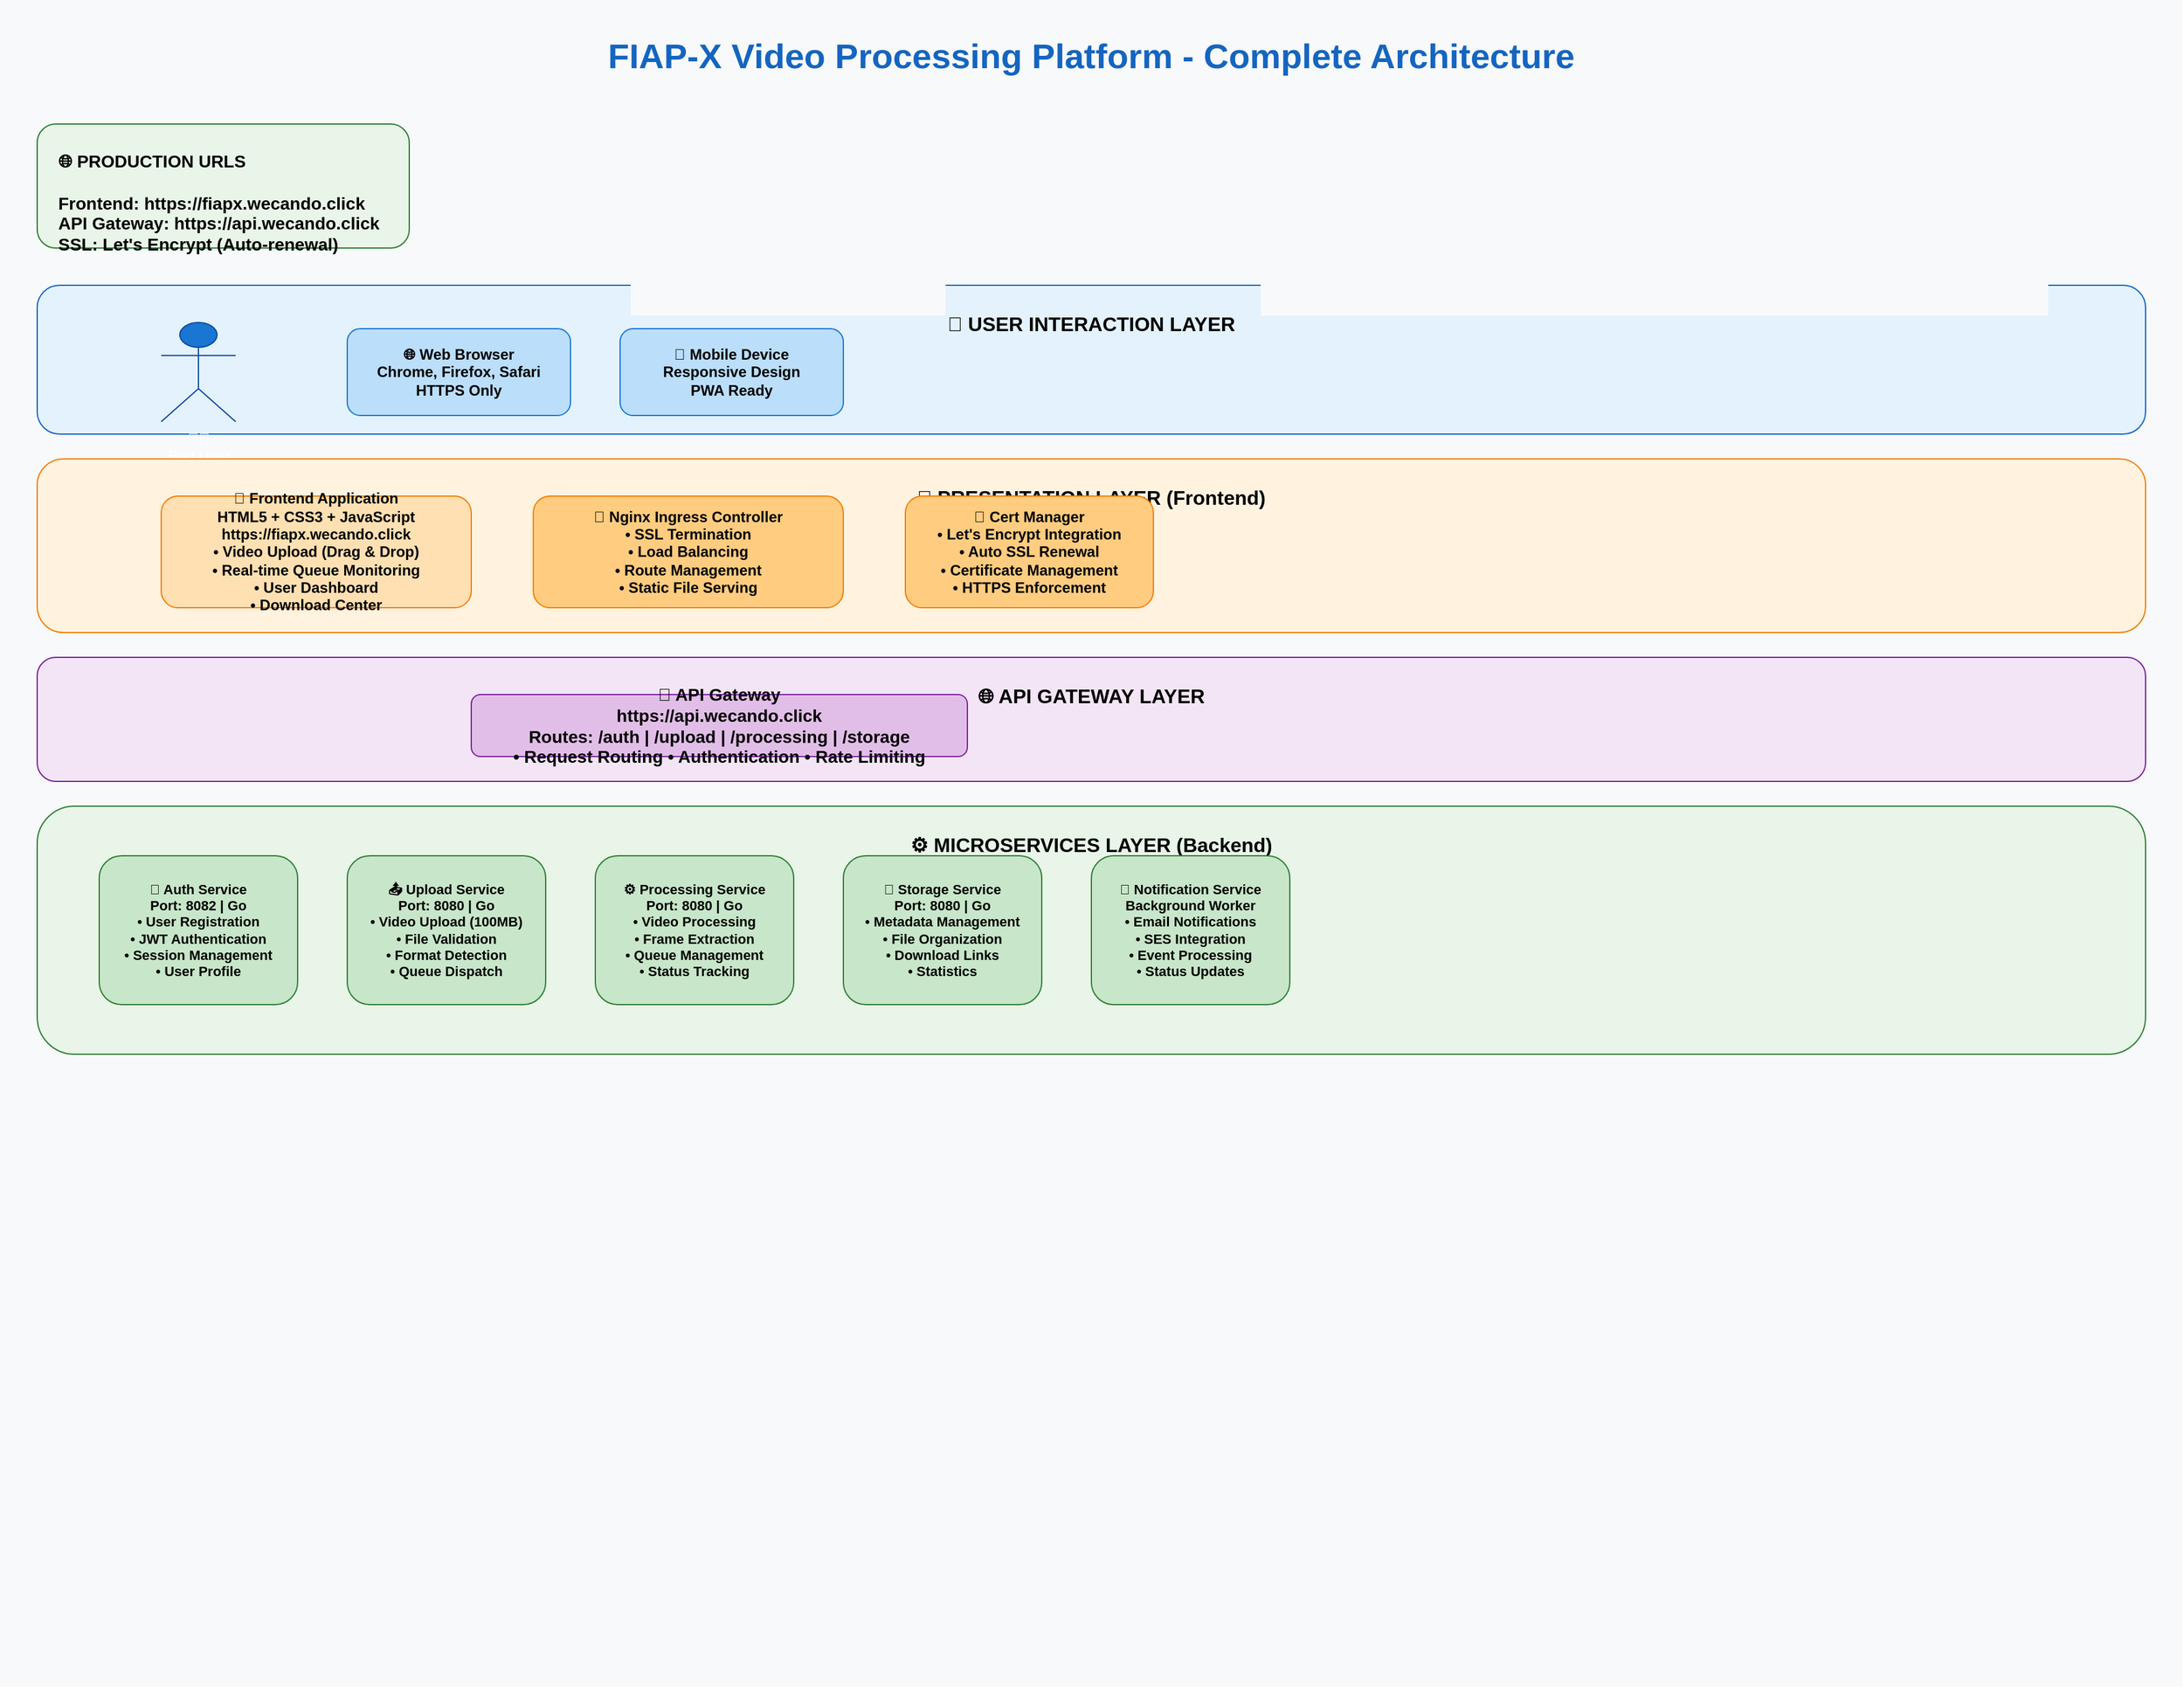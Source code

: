 <?xml version="1.0" encoding="UTF-8"?>
<mxfile version="24.6.4">
  <diagram name="FIAP-X Platform Architecture" id="fiapx-complete-architecture">
    <mxGraphModel dx="2200" dy="1400" grid="1" gridSize="10" guides="1" tooltips="1" connect="1" arrows="1" fold="1" page="1" pageScale="1" pageWidth="1800" pageHeight="1400" math="0" shadow="0">
      <root>
        <mxCell id="0" />
        <mxCell id="1" parent="0" />
        
        <!-- Background -->
        <mxCell id="background" value="" style="rounded=0;whiteSpace=wrap;html=1;fillColor=#f8f9fa;strokeColor=none;" vertex="1" parent="1">
          <mxGeometry x="20" y="20" width="1760" height="1360" as="geometry" />
        </mxCell>

        <!-- Title -->
        <mxCell id="title" value="FIAP-X Video Processing Platform - Complete Architecture" style="text;html=1;strokeColor=none;fillColor=none;align=center;verticalAlign=middle;whiteSpace=wrap;rounded=0;fontSize=28;fontStyle=1;fontColor=#1565C0;" vertex="1" parent="1">
          <mxGeometry x="300" y="40" width="1200" height="50" as="geometry" />
        </mxCell>

        <!-- Production URLs Box -->
        <mxCell id="urlsBox" value="🌐 PRODUCTION URLS&#xa;&#xa;Frontend: https://fiapx.wecando.click&#xa;API Gateway: https://api.wecando.click&#xa;SSL: Let's Encrypt (Auto-renewal)" style="rounded=1;whiteSpace=wrap;html=1;fillColor=#E8F5E8;strokeColor=#2E7D32;fontSize=14;fontStyle=1;align=left;verticalAlign=top;spacingLeft=15;spacingTop=15;" vertex="1" parent="1">
          <mxGeometry x="50" y="120" width="300" height="100" as="geometry" />
        </mxCell>

        <!-- USER LAYER -->
        <mxCell id="userLayer" value="👤 USER INTERACTION LAYER" style="rounded=1;whiteSpace=wrap;html=1;fillColor=#E3F2FD;strokeColor=#1565C0;fontSize=16;fontStyle=1;verticalAlign=top;spacingTop=15;" vertex="1" parent="1">
          <mxGeometry x="50" y="250" width="1700" height="120" as="geometry" />
        </mxCell>
        
        <mxCell id="endUser" value="👨‍💻&#xa;End User" style="shape=umlActor;verticalLabelPosition=bottom;verticalAlign=top;html=1;outlineConnect=0;fillColor=#1976D2;strokeColor=#0D47A1;fontColor=#FFFFFF;fontSize=12;" vertex="1" parent="1">
          <mxGeometry x="150" y="280" width="60" height="80" as="geometry" />
        </mxCell>
        
        <mxCell id="webBrowser" value="🌐 Web Browser&#xa;Chrome, Firefox, Safari&#xa;HTTPS Only" style="rounded=1;whiteSpace=wrap;html=1;fillColor=#BBDEFB;strokeColor=#1976D2;fontSize=12;fontStyle=1;" vertex="1" parent="1">
          <mxGeometry x="300" y="285" width="180" height="70" as="geometry" />
        </mxCell>

        <mxCell id="mobileDevice" value="📱 Mobile Device&#xa;Responsive Design&#xa;PWA Ready" style="rounded=1;whiteSpace=wrap;html=1;fillColor=#BBDEFB;strokeColor=#1976D2;fontSize=12;fontStyle=1;" vertex="1" parent="1">
          <mxGeometry x="520" y="285" width="180" height="70" as="geometry" />
        </mxCell>

        <!-- PRESENTATION LAYER -->
        <mxCell id="presentationLayer" value="🎨 PRESENTATION LAYER (Frontend)" style="rounded=1;whiteSpace=wrap;html=1;fillColor=#FFF3E0;strokeColor=#F57C00;fontSize=16;fontStyle=1;verticalAlign=top;spacingTop=15;" vertex="1" parent="1">
          <mxGeometry x="50" y="390" width="1700" height="140" as="geometry" />
        </mxCell>
        
        <mxCell id="frontendApp" value="🎯 Frontend Application&#xa;HTML5 + CSS3 + JavaScript&#xa;https://fiapx.wecando.click&#xa;• Video Upload (Drag &amp; Drop)&#xa;• Real-time Queue Monitoring&#xa;• User Dashboard&#xa;• Download Center" style="rounded=1;whiteSpace=wrap;html=1;fillColor=#FFE0B2;strokeColor=#F57C00;fontSize=12;fontStyle=1;" vertex="1" parent="1">
          <mxGeometry x="150" y="420" width="250" height="90" as="geometry" />
        </mxCell>
        
        <mxCell id="nginxIngress" value="🔧 Nginx Ingress Controller&#xa;• SSL Termination&#xa;• Load Balancing&#xa;• Route Management&#xa;• Static File Serving" style="rounded=1;whiteSpace=wrap;html=1;fillColor=#FFCC80;strokeColor=#F57C00;fontSize=12;fontStyle=1;" vertex="1" parent="1">
          <mxGeometry x="450" y="420" width="250" height="90" as="geometry" />
        </mxCell>

        <mxCell id="certManager" value="🔐 Cert Manager&#xa;• Let's Encrypt Integration&#xa;• Auto SSL Renewal&#xa;• Certificate Management&#xa;• HTTPS Enforcement" style="rounded=1;whiteSpace=wrap;html=1;fillColor=#FFCC80;strokeColor=#F57C00;fontSize=12;fontStyle=1;" vertex="1" parent="1">
          <mxGeometry x="750" y="420" width="200" height="90" as="geometry" />
        </mxCell>

        <!-- API GATEWAY LAYER -->
        <mxCell id="gatewayLayer" value="🌐 API GATEWAY LAYER" style="rounded=1;whiteSpace=wrap;html=1;fillColor=#F3E5F5;strokeColor=#7B1FA2;fontSize=16;fontStyle=1;verticalAlign=top;spacingTop=15;" vertex="1" parent="1">
          <mxGeometry x="50" y="550" width="1700" height="100" as="geometry" />
        </mxCell>
        
        <mxCell id="apiGateway" value="🔗 API Gateway&#xa;https://api.wecando.click&#xa;Routes: /auth | /upload | /processing | /storage&#xa;• Request Routing • Authentication • Rate Limiting" style="rounded=1;whiteSpace=wrap;html=1;fillColor=#E1BEE7;strokeColor=#7B1FA2;fontSize=14;fontStyle=1;" vertex="1" parent="1">
          <mxGeometry x="400" y="580" width="400" height="50" as="geometry" />
        </mxCell>

        <!-- MICROSERVICES LAYER -->
        <mxCell id="microservicesLayer" value="⚙️ MICROSERVICES LAYER (Backend)" style="rounded=1;whiteSpace=wrap;html=1;fillColor=#E8F5E8;strokeColor=#2E7D32;fontSize=16;fontStyle=1;verticalAlign=top;spacingTop=15;" vertex="1" parent="1">
          <mxGeometry x="50" y="670" width="1700" height="200" as="geometry" />
        </mxCell>
        
        <mxCell id="authService" value="🔐 Auth Service&#xa;Port: 8082 | Go&#xa;• User Registration&#xa;• JWT Authentication&#xa;• Session Management&#xa;• User Profile" style="rounded=1;whiteSpace=wrap;html=1;fillColor=#C8E6C9;strokeColor=#2E7D32;fontSize=11;fontStyle=1;" vertex="1" parent="1">
          <mxGeometry x="100" y="710" width="160" height="120" as="geometry" />
        </mxCell>
        
        <mxCell id="uploadService" value="📤 Upload Service&#xa;Port: 8080 | Go&#xa;• Video Upload (100MB)&#xa;• File Validation&#xa;• Format Detection&#xa;• Queue Dispatch" style="rounded=1;whiteSpace=wrap;html=1;fillColor=#C8E6C9;strokeColor=#2E7D32;fontSize=11;fontStyle=1;" vertex="1" parent="1">
          <mxGeometry x="300" y="710" width="160" height="120" as="geometry" />
        </mxCell>
        
        <mxCell id="processingService" value="⚙️ Processing Service&#xa;Port: 8080 | Go&#xa;• Video Processing&#xa;• Frame Extraction&#xa;• Queue Management&#xa;• Status Tracking" style="rounded=1;whiteSpace=wrap;html=1;fillColor=#C8E6C9;strokeColor=#2E7D32;fontSize=11;fontStyle=1;" vertex="1" parent="1">
          <mxGeometry x="500" y="710" width="160" height="120" as="geometry" />
        </mxCell>
        
        <mxCell id="storageService" value="💾 Storage Service&#xa;Port: 8080 | Go&#xa;• Metadata Management&#xa;• File Organization&#xa;• Download Links&#xa;• Statistics" style="rounded=1;whiteSpace=wrap;html=1;fillColor=#C8E6C9;strokeColor=#2E7D32;fontSize=11;fontStyle=1;" vertex="1" parent="1">
          <mxGeometry x="700" y="710" width="160" height="120" as="geometry" />
        </mxCell>
        
        <mxCell id="notificationService" value="📧 Notification Service&#xa;Background Worker&#xa;• Email Notifications&#xa;• SES Integration&#xa;• Event Processing&#xa;• Status Updates" style="rounded=1;whiteSpace=wrap;html=1;fillColor=#C8E6C9;strokeColor=#2E7D32;fontSize=11;fontStyle=1;" vertex="1" parent="1">
          <mxGeometry x="900" y="710" width="160" height="120" as="geometry" />
        </mxCell>

        <!-- MESSAGE QUEUE LAYER -->
        <mxCell id="messageLayer" value="📨 MESSAGE QUEUE & CACHE LAYER" style="rounded=1;whiteSpace=wrap;html=1;fillColor=#FFF8E1;strokeColor=#FF8F00;fontSize=16;fontStyle=1;verticalAlign=top;spacingTop=15;" vertex="1" parent="1">
          <mxGeometry x="50" y="890" width="1700" height="140" as="geometry" />
        </mxCell>
        
        <mxCell id="rabbitmq" value="🐰 RabbitMQ&#xa;Message Broker&#xa;Queues:&#xa;• video_processing&#xa;• video_processed&#xa;• notifications" style="rounded=1;whiteSpace=wrap;html=1;fillColor=#FFECB3;strokeColor=#FF8F00;fontSize=12;fontStyle=1;" vertex="1" parent="1">
          <mxGeometry x="200" y="920" width="200" height="80" as="geometry" />
        </mxCell>
        
        <mxCell id="redisCache" value="⚡ Redis Cache&#xa;Port: 6380&#xa;• Session Storage&#xa;• Processing State&#xa;• Queue Status&#xa;• Temp Data" style="rounded=1;whiteSpace=wrap;html=1;fillColor=#FFECB3;strokeColor=#FF8F00;fontSize=12;fontStyle=1;" vertex="1" parent="1">
          <mxGeometry x="450" y="920" width="200" height="80" as="geometry" />
        </mxCell>

        <!-- PERSISTENCE LAYER -->
        <mxCell id="persistenceLayer" value="💾 PERSISTENCE LAYER (Data Storage)" style="rounded=1;whiteSpace=wrap;html=1;fillColor=#FFEBEE;strokeColor=#C62828;fontSize=16;fontStyle=1;verticalAlign=top;spacingTop=15;" vertex="1" parent="1">
          <mxGeometry x="50" y="1050" width="1700" height="140" as="geometry" />
        </mxCell>
        
        <mxCell id="postgresql" value="🐘 PostgreSQL&#xa;Relational Database&#xa;• User Data&#xa;• Authentication&#xa;• Video Metadata&#xa;• Processing History" style="rounded=1;whiteSpace=wrap;html=1;fillColor=#FFCDD2;strokeColor=#C62828;fontSize=12;fontStyle=1;" vertex="1" parent="1">
          <mxGeometry x="150" y="1080" width="180" height="80" as="geometry" />
        </mxCell>
        
        <mxCell id="minioStorage" value="📦 MinIO Object Storage&#xa;S3-Compatible&#xa;Buckets:&#xa;• video-uploads (Raw)&#xa;• video-processed (Frames)" style="rounded=1;whiteSpace=wrap;html=1;fillColor=#FFCDD2;strokeColor=#C62828;fontSize=12;fontStyle=1;" vertex="1" parent="1">
          <mxGeometry x="380" y="1080" width="200" height="80" as="geometry" />
        </mxCell>
        
        <mxCell id="localStorage" value="💿 File System&#xa;Local Storage&#xa;• Temporary Files&#xa;• Processing Workspace&#xa;• Logs &amp; Cache" style="rounded=1;whiteSpace=wrap;html=1;fillColor=#FFCDD2;strokeColor=#C62828;fontSize=12;fontStyle=1;" vertex="1" parent="1">
          <mxGeometry x="630" y="1080" width="180" height="80" as="geometry" />
        </mxCell>

        <!-- INFRASTRUCTURE LAYER -->
        <mxCell id="infraLayer" value="☁️ INFRASTRUCTURE & CLOUD LAYER" style="rounded=1;whiteSpace=wrap;html=1;fillColor=#E3F2FD;strokeColor=#1565C0;fontSize=16;fontStyle=1;verticalAlign=top;spacingTop=15;" vertex="1" parent="1">
          <mxGeometry x="1100" y="670" width="630" height="380" as="geometry" />
        </mxCell>
        
        <mxCell id="kubernetesCluster" value="☸️ Kubernetes Cluster&#xa;Self-Managed&#xa;• Pod Orchestration&#xa;• Auto-scaling&#xa;• Service Discovery&#xa;• Health Monitoring" style="rounded=1;whiteSpace=wrap;html=1;fillColor=#BBDEFB;strokeColor=#1565C0;fontSize=12;fontStyle=1;" vertex="1" parent="1">
          <mxGeometry x="1140" y="710" width="180" height="80" as="geometry" />
        </mxCell>
        
        <mxCell id="dockerHub" value="🐳 Docker Hub&#xa;hmoraes/*&#xa;• Container Registry&#xa;• Image Versioning&#xa;• ARM64 Support&#xa;• Auto-builds" style="rounded=1;whiteSpace=wrap;html=1;fillColor=#BBDEFB;strokeColor=#1565C0;fontSize=12;fontStyle=1;" vertex="1" parent="1">
          <mxGeometry x="1360" y="710" width="180" height="80" as="geometry" />
        </mxCell>
        
        <mxCell id="awsCloud" value="☁️ AWS Cloud&#xa;EC2 ARM64 Instances&#xa;• t4g.medium&#xa;• Auto-scaling Groups&#xa;• Load Balancers&#xa;• VPC Networking" style="rounded=1;whiteSpace=wrap;html=1;fillColor=#BBDEFB;strokeColor=#1565C0;fontSize=12;fontStyle=1;" vertex="1" parent="1">
          <mxGeometry x="1140" y="820" width="180" height="80" as="geometry" />
        </mxCell>
        
        <mxCell id="amazonSES" value="📧 Amazon SES&#xa;Email Service&#xa;• SMTP Relay&#xa;• Notification Delivery&#xa;• Bounce Handling&#xa;• Analytics" style="rounded=1;whiteSpace=wrap;html=1;fillColor=#BBDEFB;strokeColor=#1565C0;fontSize=12;fontStyle=1;" vertex="1" parent="1">
          <mxGeometry x="1360" y="820" width="180" height="80" as="geometry" />
        </mxCell>

        <!-- MONITORING LAYER -->
        <mxCell id="monitoringLayer" value="📊 MONITORING & OBSERVABILITY" style="rounded=1;whiteSpace=wrap;html=1;fillColor=#F1F8E9;strokeColor=#33691E;fontSize=16;fontStyle=1;verticalAlign=top;spacingTop=15;" vertex="1" parent="1">
          <mxGeometry x="1140" y="930" width="400" height="120" as="geometry" />
        </mxCell>
        
        <mxCell id="prometheus" value="📈 Prometheus&#xa;Metrics Collection&#xa;• /metrics endpoints&#xa;• Time-series DB&#xa;• Alerting Rules" style="rounded=1;whiteSpace=wrap;html=1;fillColor=#DCEDC8;strokeColor=#33691E;fontSize=11;fontStyle=1;" vertex="1" parent="1">
          <mxGeometry x="1160" y="960" width="160" height="70" as="geometry" />
        </mxCell>
        
        <mxCell id="grafana" value="📊 Grafana&#xa;Dashboards&#xa;• Real-time Charts&#xa;• Alert Management&#xa;• Custom Panels" style="rounded=1;whiteSpace=wrap;html=1;fillColor=#DCEDC8;strokeColor=#33691E;fontSize=11;fontStyle=1;" vertex="1" parent="1">
          <mxGeometry x="1360" y="960" width="160" height="70" as="geometry" />
        </mxCell>

        <!-- EXTERNAL SERVICES -->
        <mxCell id="externalLayer" value="🌍 EXTERNAL SERVICES" style="rounded=1;whiteSpace=wrap;html=1;fillColor=#FCE4EC;strokeColor=#AD1457;fontSize=16;fontStyle=1;verticalAlign=top;spacingTop=15;" vertex="1" parent="1">
          <mxGeometry x="850" y="1080" width="400" height="110" as="geometry" />
        </mxCell>
        
        <mxCell id="letsEncrypt" value="🔒 Let's Encrypt&#xa;Free SSL Certificates&#xa;• Auto-renewal&#xa;• Domain Validation&#xa;• Certificate Authority" style="rounded=1;whiteSpace=wrap;html=1;fillColor=#F8BBD9;strokeColor=#AD1457;fontSize=11;fontStyle=1;" vertex="1" parent="1">
          <mxGeometry x="870" y="1110" width="160" height="60" as="geometry" />
        </mxCell>
        
        <mxCell id="dnsProvider" value="🌐 DNS Provider&#xa;wecando.click&#xa;• Domain Management&#xa;• A/CNAME Records&#xa;• SSL Validation" style="rounded=1;whiteSpace=wrap;html=1;fillColor=#F8BBD9;strokeColor=#AD1457;fontSize=11;fontStyle=1;" vertex="1" parent="1">
          <mxGeometry x="1070" y="1110" width="160" height="60" as="geometry" />
        </mxCell>

        <!-- CONNECTIONS AND FLOWS -->
        
        <!-- User to Browser -->
        <mxCell id="userToBrowser" style="edgeStyle=orthogonalEdgeStyle;rounded=0;orthogonalLoop=1;jettySize=auto;html=1;strokeColor=#1976D2;strokeWidth=3;entryX=0;entryY=0.5;entryDx=0;entryDy=0;" edge="1" parent="1" source="endUser" target="webBrowser">
          <mxGeometry relative="1" as="geometry" />
        </mxCell>
        
        <!-- Browser to Frontend -->
        <mxCell id="browserToFrontend" style="edgeStyle=orthogonalEdgeStyle;rounded=0;orthogonalLoop=1;jettySize=auto;html=1;strokeColor=#F57C00;strokeWidth=3;" edge="1" parent="1" source="webBrowser" target="frontendApp">
          <mxGeometry relative="1" as="geometry">
            <Array as="points">
              <mxPoint x="390" y="380" />
              <mxPoint x="275" y="380" />
            </Array>
          </mxGeometry>
        </mxCell>
        
        <!-- Frontend to Nginx -->
        <mxCell id="frontendToNginx" style="edgeStyle=orthogonalEdgeStyle;rounded=0;orthogonalLoop=1;jettySize=auto;html=1;strokeColor=#F57C00;strokeWidth=3;" edge="1" parent="1" source="frontendApp" target="nginxIngress">
          <mxGeometry relative="1" as="geometry" />
        </mxCell>
        
        <!-- Nginx to API Gateway -->
        <mxCell id="nginxToApiGateway" style="edgeStyle=orthogonalEdgeStyle;rounded=0;orthogonalLoop=1;jettySize=auto;html=1;strokeColor=#7B1FA2;strokeWidth=3;" edge="1" parent="1" source="nginxIngress" target="apiGateway">
          <mxGeometry relative="1" as="geometry" />
        </mxCell>
        
        <!-- API Gateway to Microservices -->
        <mxCell id="apiToAuth" style="edgeStyle=orthogonalEdgeStyle;rounded=0;orthogonalLoop=1;jettySize=auto;html=1;strokeColor=#2E7D32;strokeWidth=2;" edge="1" parent="1" source="apiGateway" target="authService">
          <mxGeometry relative="1" as="geometry">
            <Array as="points">
              <mxPoint x="500" y="650" />
              <mxPoint x="180" y="650" />
            </Array>
          </mxGeometry>
        </mxCell>
        
        <mxCell id="apiToUpload" style="edgeStyle=orthogonalEdgeStyle;rounded=0;orthogonalLoop=1;jettySize=auto;html=1;strokeColor=#2E7D32;strokeWidth=2;" edge="1" parent="1" source="apiGateway" target="uploadService">
          <mxGeometry relative="1" as="geometry">
            <Array as="points">
              <mxPoint x="550" y="650" />
              <mxPoint x="380" y="650" />
            </Array>
          </mxGeometry>
        </mxCell>
        
        <mxCell id="apiToProcessing" style="edgeStyle=orthogonalEdgeStyle;rounded=0;orthogonalLoop=1;jettySize=auto;html=1;strokeColor=#2E7D32;strokeWidth=2;" edge="1" parent="1" source="apiGateway" target="processingService">
          <mxGeometry relative="1" as="geometry" />
        </mxCell>
        
        <mxCell id="apiToStorage" style="edgeStyle=orthogonalEdgeStyle;rounded=0;orthogonalLoop=1;jettySize=auto;html=1;strokeColor=#2E7D32;strokeWidth=2;" edge="1" parent="1" source="apiGateway" target="storageService">
          <mxGeometry relative="1" as="geometry">
            <Array as="points">
              <mxPoint x="650" y="650" />
              <mxPoint x="780" y="650" />
            </Array>
          </mxGeometry>
        </mxCell>
        
        <!-- Microservices to Message Queue -->
        <mxCell id="uploadToRabbit" style="edgeStyle=orthogonalEdgeStyle;rounded=0;orthogonalLoop=1;jettySize=auto;html=1;strokeColor=#FF8F00;strokeWidth=2;" edge="1" parent="1" source="uploadService" target="rabbitmq">
          <mxGeometry relative="1" as="geometry">
            <Array as="points">
              <mxPoint x="380" y="870" />
              <mxPoint x="300" y="870" />
            </Array>
          </mxGeometry>
        </mxCell>
        
        <mxCell id="processingToRabbit" style="edgeStyle=orthogonalEdgeStyle;rounded=0;orthogonalLoop=1;jettySize=auto;html=1;strokeColor=#FF8F00;strokeWidth=2;" edge="1" parent="1" source="processingService" target="rabbitmq">
          <mxGeometry relative="1" as="geometry">
            <Array as="points">
              <mxPoint x="580" y="870" />
              <mxPoint x="300" y="870" />
            </Array>
          </mxGeometry>
        </mxCell>
        
        <mxCell id="processingToRedis" style="edgeStyle=orthogonalEdgeStyle;rounded=0;orthogonalLoop=1;jettySize=auto;html=1;strokeColor=#FF8F00;strokeWidth=2;" edge="1" parent="1" source="processingService" target="redisCache">
          <mxGeometry relative="1" as="geometry" />
        </mxCell>
        
        <mxCell id="rabbitToNotification" style="edgeStyle=orthogonalEdgeStyle;rounded=0;orthogonalLoop=1;jettySize=auto;html=1;strokeColor=#FF8F00;strokeWidth=2;" edge="1" parent="1" source="rabbitmq" target="notificationService">
          <mxGeometry relative="1" as="geometry">
            <Array as="points">
              <mxPoint x="300" y="870" />
              <mxPoint x="980" y="870" />
            </Array>
          </mxGeometry>
        </mxCell>
        
        <!-- Microservices to Persistence -->
        <mxCell id="authToPostgres" style="edgeStyle=orthogonalEdgeStyle;rounded=0;orthogonalLoop=1;jettySize=auto;html=1;strokeColor=#C62828;strokeWidth=2;" edge="1" parent="1" source="authService" target="postgresql">
          <mxGeometry relative="1" as="geometry">
            <Array as="points">
              <mxPoint x="180" y="1040" />
              <mxPoint x="240" y="1040" />
            </Array>
          </mxGeometry>
        </mxCell>
        
        <mxCell id="uploadToMinio" style="edgeStyle=orthogonalEdgeStyle;rounded=0;orthogonalLoop=1;jettySize=auto;html=1;strokeColor=#C62828;strokeWidth=2;" edge="1" parent="1" source="uploadService" target="minioStorage">
          <mxGeometry relative="1" as="geometry">
            <Array as="points">
              <mxPoint x="380" y="1040" />
              <mxPoint x="480" y="1040" />
            </Array>
          </mxGeometry>
        </mxCell>
        
        <mxCell id="storageToAll" style="edgeStyle=orthogonalEdgeStyle;rounded=0;orthogonalLoop=1;jettySize=auto;html=1;strokeColor=#C62828;strokeWidth=2;" edge="1" parent="1" source="storageService" target="postgresql">
          <mxGeometry relative="1" as="geometry">
            <Array as="points">
              <mxPoint x="780" y="1040" />
              <mxPoint x="240" y="1040" />
            </Array>
          </mxGeometry>
        </mxCell>
        
        <mxCell id="storageToMinio" style="edgeStyle=orthogonalEdgeStyle;rounded=0;orthogonalLoop=1;jettySize=auto;html=1;strokeColor=#C62828;strokeWidth=2;" edge="1" parent="1" source="storageService" target="minioStorage">
          <mxGeometry relative="1" as="geometry">
            <Array as="points">
              <mxPoint x="780" y="1040" />
              <mxPoint x="480" y="1040" />
            </Array>
          </mxGeometry>
        </mxCell>
        
        <mxCell id="processingToFS" style="edgeStyle=orthogonalEdgeStyle;rounded=0;orthogonalLoop=1;jettySize=auto;html=1;strokeColor=#C62828;strokeWidth=2;" edge="1" parent="1" source="processingService" target="localStorage">
          <mxGeometry relative="1" as="geometry">
            <Array as="points">
              <mxPoint x="580" y="1040" />
              <mxPoint x="720" y="1040" />
            </Array>
          </mxGeometry>
        </mxCell>
        
        <!-- External Connections -->
        <mxCell id="notificationToSES" style="edgeStyle=orthogonalEdgeStyle;rounded=0;orthogonalLoop=1;jettySize=auto;html=1;strokeColor=#1565C0;strokeWidth=2;" edge="1" parent="1" source="notificationService" target="amazonSES">
          <mxGeometry relative="1" as="geometry">
            <Array as="points">
              <mxPoint x="980" y="860" />
              <mxPoint x="1450" y="860" />
            </Array>
          </mxGeometry>
        </mxCell>
        
        <mxCell id="certToLetsEncrypt" style="edgeStyle=orthogonalEdgeStyle;rounded=0;orthogonalLoop=1;jettySize=auto;html=1;strokeColor=#AD1457;strokeWidth=2;" edge="1" parent="1" source="certManager" target="letsEncrypt">
          <mxGeometry relative="1" as="geometry">
            <Array as="points">
              <mxPoint x="850" y="530" />
              <mxPoint x="1300" y="530" />
              <mxPoint x="1300" y="1200" />
              <mxPoint x="950" y="1200" />
            </Array>
          </mxGeometry>
        </mxCell>
        
        <!-- Monitoring Connections -->
        <mxCell id="servicesToPrometheus" style="edgeStyle=orthogonalEdgeStyle;rounded=0;orthogonalLoop=1;jettySize=auto;html=1;strokeColor=#33691E;strokeWidth=2;dashed=1;" edge="1" parent="1" source="processingService" target="prometheus">
          <mxGeometry relative="1" as="geometry">
            <Array as="points">
              <mxPoint x="580" y="840" />
              <mxPoint x="1240" y="840" />
              <mxPoint x="1240" y="995" />
            </Array>
          </mxGeometry>
        </mxCell>
        
        <mxCell id="prometheusToGrafana" style="edgeStyle=orthogonalEdgeStyle;rounded=0;orthogonalLoop=1;jettySize=auto;html=1;strokeColor=#33691E;strokeWidth=2;" edge="1" parent="1" source="prometheus" target="grafana">
          <mxGeometry relative="1" as="geometry" />
        </mxCell>

        <!-- FEATURE HIGHLIGHTS -->
        <mxCell id="featuresBox" value="🔑 KEY FEATURES&#xa;&#xa;✅ HTTPS/SSL Auto-Management&#xa;✅ Microservices Architecture&#xa;✅ Event-Driven Processing&#xa;✅ Real-time Queue Monitoring&#xa;✅ Auto-scaling (Kubernetes)&#xa;✅ Cloud-Native Design&#xa;✅ ARM64 Optimized&#xa;✅ 100MB Video Upload&#xa;✅ Frame Extraction&#xa;✅ Email Notifications" style="rounded=1;whiteSpace=wrap;html=1;fillColor=#E8F5E8;strokeColor=#2E7D32;fontSize=12;fontStyle=0;align=left;verticalAlign=top;spacingLeft=15;spacingTop=15;" vertex="1" parent="1">
          <mxGeometry x="1000" y="280" width="240" height="200" as="geometry" />
        </mxCell>

        <!-- TECHNICAL STACK -->
        <mxCell id="techStackBox" value="🛠️ TECHNOLOGY STACK&#xa;&#xa;• Frontend: HTML5 + CSS3 + JavaScript&#xa;• Backend: Go (Golang)&#xa;• API Gateway: Nginx Ingress&#xa;• Database: PostgreSQL&#xa;• Cache: Redis (6380)&#xa;• Queue: RabbitMQ&#xa;• Storage: MinIO (S3-compatible)&#xa;• Container: Docker + Kubernetes&#xa;• Cloud: AWS EC2 ARM64&#xa;• Monitoring: Prometheus + Grafana&#xa;• SSL: Let's Encrypt (auto-renewal)&#xa;• Email: Amazon SES" style="rounded=1;whiteSpace=wrap;html=1;fillColor=#E3F2FD;strokeColor=#1565C0;fontSize=12;fontStyle=0;align=left;verticalAlign=top;spacingLeft=15;spacingTop=15;" vertex="1" parent="1">
          <mxGeometry x="1280" y="280" width="280" height="240" as="geometry" />
        </mxCell>

        <!-- API ENDPOINTS -->
        <mxCell id="apiEndpointsBox" value="🌐 API ENDPOINTS&#xa;&#xa;📍 Frontend: https://fiapx.wecando.click&#xa;📍 API Base: https://api.wecando.click&#xa;&#xa;🔐 Auth Service (/auth):&#xa;• POST /register - User registration&#xa;• POST /login - JWT authentication&#xa;• GET /me - User profile&#xa;&#xa;📤 Upload Service (/upload):&#xa;• POST /upload - Video upload (100MB)&#xa;• GET /health - Health check&#xa;&#xa;⚙️ Processing Service (/processing):&#xa;• GET /status/{id} - Processing status&#xa;• GET /queue/status - Queue overview&#xa;• GET /queue/position/{id} - Queue position&#xa;• GET /metrics - Prometheus metrics&#xa;&#xa;💾 Storage Service (/storage):&#xa;• GET /videos - List user videos&#xa;• GET /videos/{id} - Video details&#xa;• DELETE /videos/{id} - Delete video&#xa;• GET /stats - User statistics&#xa;• GET /download/{id} - Download ZIP" style="rounded=1;whiteSpace=wrap;html=1;fillColor=#FFF3E0;strokeColor=#F57C00;fontSize=11;fontStyle=0;align=left;verticalAlign=top;spacingLeft=15;spacingTop=15;" vertex="1" parent="1">
          <mxGeometry x="1600" y="280" width="320" height="400" as="geometry" />
        </mxCell>

        <!-- DATA FLOWS -->
        <mxCell id="dataFlow1" value="📊 DATA FLOWS" style="text;html=1;strokeColor=none;fillColor=none;align=center;verticalAlign=middle;whiteSpace=wrap;rounded=0;fontSize=14;fontStyle=1;fontColor=#1565C0;" vertex="1" parent="1">
          <mxGeometry x="400" y="120" width="150" height="30" as="geometry" />
        </mxCell>
        
        <mxCell id="flow1" value="1️⃣ User Authentication &amp; Upload" style="text;html=1;strokeColor=none;fillColor=none;align=left;verticalAlign=middle;whiteSpace=wrap;rounded=0;fontSize=11;fontColor=#1976D2;fontStyle=2;" vertex="1" parent="1">
          <mxGeometry x="700" y="320" width="200" height="20" as="geometry" />
        </mxCell>
        
        <mxCell id="flow2" value="2️⃣ Video Processing Pipeline" style="text;html=1;strokeColor=none;fillColor=none;align=left;verticalAlign=middle;whiteSpace=wrap;rounded=0;fontSize=11;fontColor=#FF8F00;fontStyle=2;" vertex="1" parent="1">
          <mxGeometry x="700" y="960" width="200" height="20" as="geometry" />
        </mxCell>
        
        <mxCell id="flow3" value="3️⃣ Storage &amp; Metadata Management" style="text;html=1;strokeColor=none;fillColor=none;align=left;verticalAlign=middle;whiteSpace=wrap;rounded=0;fontSize=11;fontColor=#C62828;fontStyle=2;" vertex="1" parent="1">
          <mxGeometry x="50" y="1200" width="250" height="20" as="geometry" />
        </mxCell>
        
        <mxCell id="flow4" value="4️⃣ Notifications &amp; Monitoring" style="text;html=1;strokeColor=none;fillColor=none;align=left;verticalAlign=middle;whiteSpace=wrap;rounded=0;fontSize=11;fontColor=#33691E;fontStyle=2;" vertex="1" parent="1">
          <mxGeometry x="1300" y="1200" width="200" height="20" as="geometry" />
        </mxCell>

        <!-- DEPLOYMENT INFO -->
        <mxCell id="deploymentBox" value="🚀 DEPLOYMENT STATUS&#xa;&#xa;Environment: Production&#xa;Cluster: Kubernetes (Self-managed)&#xa;Infrastructure: AWS EC2 ARM64&#xa;Domain: wecando.click&#xa;SSL: Let's Encrypt (Auto-renewal)&#xa;Container Registry: Docker Hub&#xa;Build Target: ARM64 Architecture&#xa;Health Status: ✅ All Services Online&#xa;Last Deploy: Auto via GitHub Actions" style="rounded=1;whiteSpace=wrap;html=1;fillColor=#F1F8E9;strokeColor=#33691E;fontSize=12;fontStyle=0;align=left;verticalAlign=top;spacingLeft=15;spacingTop=15;" vertex="1" parent="1">
          <mxGeometry x="400" y="1240" width="300" height="120" as="geometry" />
        </mxCell>

        <!-- VERSION INFO -->
        <mxCell id="versionBox" value="📋 VERSION INFO&#xa;&#xa;Platform Version: v2.0&#xa;Go Version: 1.21+&#xa;Kubernetes: v1.28+&#xa;Docker: 20.10+&#xa;Node Architecture: ARM64&#xa;Upload Limit: 100MB&#xa;Processing: Frame extraction&#xa;Queue: Real-time monitoring&#xa;Notifications: Email via SES" style="rounded=1;whiteSpace=wrap;html=1;fillColor=#FCE4EC;strokeColor=#AD1457;fontSize=12;fontStyle=0;align=left;verticalAlign=top;spacingLeft=15;spacingTop=15;" vertex="1" parent="1">
          <mxGeometry x="750" y="1240" width="250" height="120" as="geometry" />
        </mxCell>

        <!-- Footer -->
        <mxCell id="footer" value="FIAP-X Video Processing Platform | Production Architecture | Updated: January 2025" style="text;html=1;strokeColor=none;fillColor=none;align=center;verticalAlign=middle;whiteSpace=wrap;rounded=0;fontSize=12;fontColor=#666666;fontStyle=2;" vertex="1" parent="1">
          <mxGeometry x="400" y="1320" width="800" height="30" as="geometry" />
        </mxCell>

      </root>
    </mxGraphModel>
  </diagram>
</mxfile>
